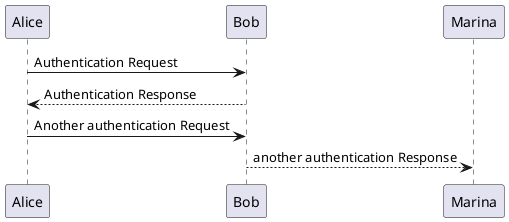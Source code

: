 @startuml
Alice -> Bob: Authentication Request
Bob --> Alice: Authentication Response

Alice -> Bob: Another authentication Request
Marina <-- Bob: another authentication Response
@enduml
